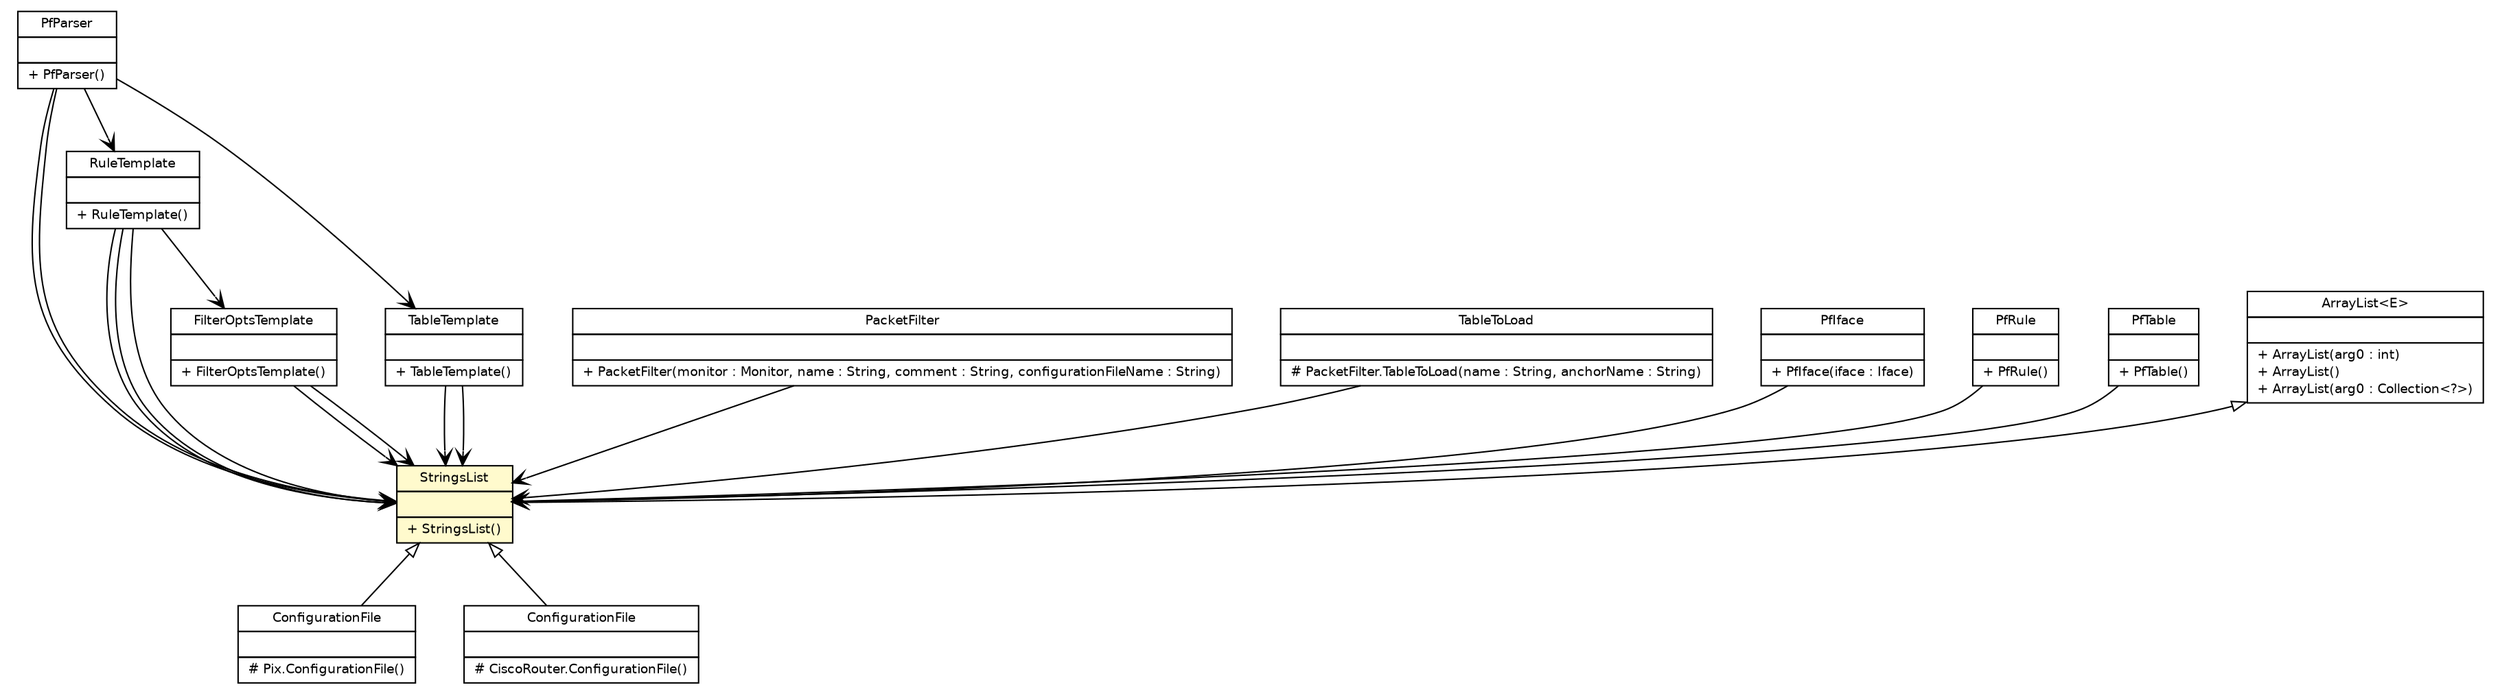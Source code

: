 #!/usr/local/bin/dot
#
# Class diagram 
# Generated by UmlGraph version 4.6 (http://www.spinellis.gr/sw/umlgraph)
#

digraph G {
	edge [fontname="Helvetica",fontsize=10,labelfontname="Helvetica",labelfontsize=10];
	node [fontname="Helvetica",fontsize=10,shape=plaintext];
	// fr.univrennes1.cri.jtacl.lib.misc.StringsList
	c4413 [label=<<table border="0" cellborder="1" cellspacing="0" cellpadding="2" port="p" bgcolor="lemonChiffon" href="./StringsList.html">
		<tr><td><table border="0" cellspacing="0" cellpadding="1">
			<tr><td> StringsList </td></tr>
		</table></td></tr>
		<tr><td><table border="0" cellspacing="0" cellpadding="1">
			<tr><td align="left">  </td></tr>
		</table></td></tr>
		<tr><td><table border="0" cellspacing="0" cellpadding="1">
			<tr><td align="left"> + StringsList() </td></tr>
		</table></td></tr>
		</table>>, fontname="Helvetica", fontcolor="black", fontsize=9.0];
	// fr.univrennes1.cri.jtacl.equipments.cisco.pix.Pix.ConfigurationFile
	c4466 [label=<<table border="0" cellborder="1" cellspacing="0" cellpadding="2" port="p" href="../../equipments/cisco/pix/Pix.ConfigurationFile.html">
		<tr><td><table border="0" cellspacing="0" cellpadding="1">
			<tr><td> ConfigurationFile </td></tr>
		</table></td></tr>
		<tr><td><table border="0" cellspacing="0" cellpadding="1">
			<tr><td align="left">  </td></tr>
		</table></td></tr>
		<tr><td><table border="0" cellspacing="0" cellpadding="1">
			<tr><td align="left"> # Pix.ConfigurationFile() </td></tr>
		</table></td></tr>
		</table>>, fontname="Helvetica", fontcolor="black", fontsize=9.0];
	// fr.univrennes1.cri.jtacl.equipments.cisco.router.CiscoRouter.ConfigurationFile
	c4478 [label=<<table border="0" cellborder="1" cellspacing="0" cellpadding="2" port="p" href="../../equipments/cisco/router/CiscoRouter.ConfigurationFile.html">
		<tr><td><table border="0" cellspacing="0" cellpadding="1">
			<tr><td> ConfigurationFile </td></tr>
		</table></td></tr>
		<tr><td><table border="0" cellspacing="0" cellpadding="1">
			<tr><td align="left">  </td></tr>
		</table></td></tr>
		<tr><td><table border="0" cellspacing="0" cellpadding="1">
			<tr><td align="left"> # CiscoRouter.ConfigurationFile() </td></tr>
		</table></td></tr>
		</table>>, fontname="Helvetica", fontcolor="black", fontsize=9.0];
	// fr.univrennes1.cri.jtacl.equipments.openbsd.PfParser
	c4487 [label=<<table border="0" cellborder="1" cellspacing="0" cellpadding="2" port="p" href="../../equipments/openbsd/PfParser.html">
		<tr><td><table border="0" cellspacing="0" cellpadding="1">
			<tr><td> PfParser </td></tr>
		</table></td></tr>
		<tr><td><table border="0" cellspacing="0" cellpadding="1">
			<tr><td align="left">  </td></tr>
		</table></td></tr>
		<tr><td><table border="0" cellspacing="0" cellpadding="1">
			<tr><td align="left"> + PfParser() </td></tr>
		</table></td></tr>
		</table>>, fontname="Helvetica", fontcolor="black", fontsize=9.0];
	// fr.univrennes1.cri.jtacl.equipments.openbsd.PacketFilter
	c4492 [label=<<table border="0" cellborder="1" cellspacing="0" cellpadding="2" port="p" href="../../equipments/openbsd/PacketFilter.html">
		<tr><td><table border="0" cellspacing="0" cellpadding="1">
			<tr><td> PacketFilter </td></tr>
		</table></td></tr>
		<tr><td><table border="0" cellspacing="0" cellpadding="1">
			<tr><td align="left">  </td></tr>
		</table></td></tr>
		<tr><td><table border="0" cellspacing="0" cellpadding="1">
			<tr><td align="left"> + PacketFilter(monitor : Monitor, name : String, comment : String, configurationFileName : String) </td></tr>
		</table></td></tr>
		</table>>, fontname="Helvetica", fontcolor="black", fontsize=9.0];
	// fr.univrennes1.cri.jtacl.equipments.openbsd.PacketFilter.TableToLoad
	c4495 [label=<<table border="0" cellborder="1" cellspacing="0" cellpadding="2" port="p" href="../../equipments/openbsd/PacketFilter.TableToLoad.html">
		<tr><td><table border="0" cellspacing="0" cellpadding="1">
			<tr><td> TableToLoad </td></tr>
		</table></td></tr>
		<tr><td><table border="0" cellspacing="0" cellpadding="1">
			<tr><td align="left">  </td></tr>
		</table></td></tr>
		<tr><td><table border="0" cellspacing="0" cellpadding="1">
			<tr><td align="left"> # PacketFilter.TableToLoad(name : String, anchorName : String) </td></tr>
		</table></td></tr>
		</table>>, fontname="Helvetica", fontcolor="black", fontsize=9.0];
	// fr.univrennes1.cri.jtacl.equipments.openbsd.PfIface
	c4498 [label=<<table border="0" cellborder="1" cellspacing="0" cellpadding="2" port="p" href="../../equipments/openbsd/PfIface.html">
		<tr><td><table border="0" cellspacing="0" cellpadding="1">
			<tr><td> PfIface </td></tr>
		</table></td></tr>
		<tr><td><table border="0" cellspacing="0" cellpadding="1">
			<tr><td align="left">  </td></tr>
		</table></td></tr>
		<tr><td><table border="0" cellspacing="0" cellpadding="1">
			<tr><td align="left"> + PfIface(iface : Iface) </td></tr>
		</table></td></tr>
		</table>>, fontname="Helvetica", fontcolor="black", fontsize=9.0];
	// fr.univrennes1.cri.jtacl.equipments.openbsd.FilterOptsTemplate
	c4502 [label=<<table border="0" cellborder="1" cellspacing="0" cellpadding="2" port="p" href="../../equipments/openbsd/FilterOptsTemplate.html">
		<tr><td><table border="0" cellspacing="0" cellpadding="1">
			<tr><td> FilterOptsTemplate </td></tr>
		</table></td></tr>
		<tr><td><table border="0" cellspacing="0" cellpadding="1">
			<tr><td align="left">  </td></tr>
		</table></td></tr>
		<tr><td><table border="0" cellspacing="0" cellpadding="1">
			<tr><td align="left"> + FilterOptsTemplate() </td></tr>
		</table></td></tr>
		</table>>, fontname="Helvetica", fontcolor="black", fontsize=9.0];
	// fr.univrennes1.cri.jtacl.equipments.openbsd.RuleTemplate
	c4504 [label=<<table border="0" cellborder="1" cellspacing="0" cellpadding="2" port="p" href="../../equipments/openbsd/RuleTemplate.html">
		<tr><td><table border="0" cellspacing="0" cellpadding="1">
			<tr><td> RuleTemplate </td></tr>
		</table></td></tr>
		<tr><td><table border="0" cellspacing="0" cellpadding="1">
			<tr><td align="left">  </td></tr>
		</table></td></tr>
		<tr><td><table border="0" cellspacing="0" cellpadding="1">
			<tr><td align="left"> + RuleTemplate() </td></tr>
		</table></td></tr>
		</table>>, fontname="Helvetica", fontcolor="black", fontsize=9.0];
	// fr.univrennes1.cri.jtacl.equipments.openbsd.PfRule
	c4510 [label=<<table border="0" cellborder="1" cellspacing="0" cellpadding="2" port="p" href="../../equipments/openbsd/PfRule.html">
		<tr><td><table border="0" cellspacing="0" cellpadding="1">
			<tr><td> PfRule </td></tr>
		</table></td></tr>
		<tr><td><table border="0" cellspacing="0" cellpadding="1">
			<tr><td align="left">  </td></tr>
		</table></td></tr>
		<tr><td><table border="0" cellspacing="0" cellpadding="1">
			<tr><td align="left"> + PfRule() </td></tr>
		</table></td></tr>
		</table>>, fontname="Helvetica", fontcolor="black", fontsize=9.0];
	// fr.univrennes1.cri.jtacl.equipments.openbsd.TableTemplate
	c4513 [label=<<table border="0" cellborder="1" cellspacing="0" cellpadding="2" port="p" href="../../equipments/openbsd/TableTemplate.html">
		<tr><td><table border="0" cellspacing="0" cellpadding="1">
			<tr><td> TableTemplate </td></tr>
		</table></td></tr>
		<tr><td><table border="0" cellspacing="0" cellpadding="1">
			<tr><td align="left">  </td></tr>
		</table></td></tr>
		<tr><td><table border="0" cellspacing="0" cellpadding="1">
			<tr><td align="left"> + TableTemplate() </td></tr>
		</table></td></tr>
		</table>>, fontname="Helvetica", fontcolor="black", fontsize=9.0];
	// fr.univrennes1.cri.jtacl.equipments.openbsd.PfTable
	c4518 [label=<<table border="0" cellborder="1" cellspacing="0" cellpadding="2" port="p" href="../../equipments/openbsd/PfTable.html">
		<tr><td><table border="0" cellspacing="0" cellpadding="1">
			<tr><td> PfTable </td></tr>
		</table></td></tr>
		<tr><td><table border="0" cellspacing="0" cellpadding="1">
			<tr><td align="left">  </td></tr>
		</table></td></tr>
		<tr><td><table border="0" cellspacing="0" cellpadding="1">
			<tr><td align="left"> + PfTable() </td></tr>
		</table></td></tr>
		</table>>, fontname="Helvetica", fontcolor="black", fontsize=9.0];
	//fr.univrennes1.cri.jtacl.lib.misc.StringsList extends java.util.ArrayList<java.lang.String>
	c4526:p -> c4413:p [dir=back,arrowtail=empty];
	//fr.univrennes1.cri.jtacl.equipments.cisco.pix.Pix.ConfigurationFile extends fr.univrennes1.cri.jtacl.lib.misc.StringsList
	c4413:p -> c4466:p [dir=back,arrowtail=empty];
	//fr.univrennes1.cri.jtacl.equipments.cisco.router.CiscoRouter.ConfigurationFile extends fr.univrennes1.cri.jtacl.lib.misc.StringsList
	c4413:p -> c4478:p [dir=back,arrowtail=empty];
	// fr.univrennes1.cri.jtacl.equipments.openbsd.PfParser NAVASSOC fr.univrennes1.cri.jtacl.lib.misc.StringsList
	c4487:p -> c4413:p [taillabel="", label="", headlabel="", fontname="Helvetica", fontcolor="black", fontsize=10.0, color="black", arrowhead=open];
	// fr.univrennes1.cri.jtacl.equipments.openbsd.PfParser NAVASSOC fr.univrennes1.cri.jtacl.lib.misc.StringsList
	c4487:p -> c4413:p [taillabel="", label="", headlabel="", fontname="Helvetica", fontcolor="black", fontsize=10.0, color="black", arrowhead=open];
	// fr.univrennes1.cri.jtacl.equipments.openbsd.PfParser NAVASSOC fr.univrennes1.cri.jtacl.equipments.openbsd.RuleTemplate
	c4487:p -> c4504:p [taillabel="", label="", headlabel="", fontname="Helvetica", fontcolor="black", fontsize=10.0, color="black", arrowhead=open];
	// fr.univrennes1.cri.jtacl.equipments.openbsd.PfParser NAVASSOC fr.univrennes1.cri.jtacl.equipments.openbsd.TableTemplate
	c4487:p -> c4513:p [taillabel="", label="", headlabel="", fontname="Helvetica", fontcolor="black", fontsize=10.0, color="black", arrowhead=open];
	// fr.univrennes1.cri.jtacl.equipments.openbsd.PacketFilter NAVASSOC fr.univrennes1.cri.jtacl.lib.misc.StringsList
	c4492:p -> c4413:p [taillabel="", label="", headlabel="", fontname="Helvetica", fontcolor="black", fontsize=10.0, color="black", arrowhead=open];
	// fr.univrennes1.cri.jtacl.equipments.openbsd.PacketFilter.TableToLoad NAVASSOC fr.univrennes1.cri.jtacl.lib.misc.StringsList
	c4495:p -> c4413:p [taillabel="", label="", headlabel="", fontname="Helvetica", fontcolor="black", fontsize=10.0, color="black", arrowhead=open];
	// fr.univrennes1.cri.jtacl.equipments.openbsd.PfIface NAVASSOC fr.univrennes1.cri.jtacl.lib.misc.StringsList
	c4498:p -> c4413:p [taillabel="", label="", headlabel="", fontname="Helvetica", fontcolor="black", fontsize=10.0, color="black", arrowhead=open];
	// fr.univrennes1.cri.jtacl.equipments.openbsd.FilterOptsTemplate NAVASSOC fr.univrennes1.cri.jtacl.lib.misc.StringsList
	c4502:p -> c4413:p [taillabel="", label="", headlabel="", fontname="Helvetica", fontcolor="black", fontsize=10.0, color="black", arrowhead=open];
	// fr.univrennes1.cri.jtacl.equipments.openbsd.FilterOptsTemplate NAVASSOC fr.univrennes1.cri.jtacl.lib.misc.StringsList
	c4502:p -> c4413:p [taillabel="", label="", headlabel="", fontname="Helvetica", fontcolor="black", fontsize=10.0, color="black", arrowhead=open];
	// fr.univrennes1.cri.jtacl.equipments.openbsd.RuleTemplate NAVASSOC fr.univrennes1.cri.jtacl.lib.misc.StringsList
	c4504:p -> c4413:p [taillabel="", label="", headlabel="", fontname="Helvetica", fontcolor="black", fontsize=10.0, color="black", arrowhead=open];
	// fr.univrennes1.cri.jtacl.equipments.openbsd.RuleTemplate NAVASSOC fr.univrennes1.cri.jtacl.lib.misc.StringsList
	c4504:p -> c4413:p [taillabel="", label="", headlabel="", fontname="Helvetica", fontcolor="black", fontsize=10.0, color="black", arrowhead=open];
	// fr.univrennes1.cri.jtacl.equipments.openbsd.RuleTemplate NAVASSOC fr.univrennes1.cri.jtacl.lib.misc.StringsList
	c4504:p -> c4413:p [taillabel="", label="", headlabel="", fontname="Helvetica", fontcolor="black", fontsize=10.0, color="black", arrowhead=open];
	// fr.univrennes1.cri.jtacl.equipments.openbsd.RuleTemplate NAVASSOC fr.univrennes1.cri.jtacl.equipments.openbsd.FilterOptsTemplate
	c4504:p -> c4502:p [taillabel="", label="", headlabel="", fontname="Helvetica", fontcolor="black", fontsize=10.0, color="black", arrowhead=open];
	// fr.univrennes1.cri.jtacl.equipments.openbsd.PfRule NAVASSOC fr.univrennes1.cri.jtacl.lib.misc.StringsList
	c4510:p -> c4413:p [taillabel="", label="", headlabel="", fontname="Helvetica", fontcolor="black", fontsize=10.0, color="black", arrowhead=open];
	// fr.univrennes1.cri.jtacl.equipments.openbsd.TableTemplate NAVASSOC fr.univrennes1.cri.jtacl.lib.misc.StringsList
	c4513:p -> c4413:p [taillabel="", label="", headlabel="", fontname="Helvetica", fontcolor="black", fontsize=10.0, color="black", arrowhead=open];
	// fr.univrennes1.cri.jtacl.equipments.openbsd.TableTemplate NAVASSOC fr.univrennes1.cri.jtacl.lib.misc.StringsList
	c4513:p -> c4413:p [taillabel="", label="", headlabel="", fontname="Helvetica", fontcolor="black", fontsize=10.0, color="black", arrowhead=open];
	// fr.univrennes1.cri.jtacl.equipments.openbsd.PfTable NAVASSOC fr.univrennes1.cri.jtacl.lib.misc.StringsList
	c4518:p -> c4413:p [taillabel="", label="", headlabel="", fontname="Helvetica", fontcolor="black", fontsize=10.0, color="black", arrowhead=open];
	// java.util.ArrayList<E>
	c4526 [label=<<table border="0" cellborder="1" cellspacing="0" cellpadding="2" port="p" href="http://java.sun.com/j2se/1.4.2/docs/api/java/util/ArrayList.html">
		<tr><td><table border="0" cellspacing="0" cellpadding="1">
			<tr><td> ArrayList&lt;E&gt; </td></tr>
		</table></td></tr>
		<tr><td><table border="0" cellspacing="0" cellpadding="1">
			<tr><td align="left">  </td></tr>
		</table></td></tr>
		<tr><td><table border="0" cellspacing="0" cellpadding="1">
			<tr><td align="left"> + ArrayList(arg0 : int) </td></tr>
			<tr><td align="left"> + ArrayList() </td></tr>
			<tr><td align="left"> + ArrayList(arg0 : Collection&lt;?&gt;) </td></tr>
		</table></td></tr>
		</table>>, fontname="Helvetica", fontcolor="black", fontsize=9.0];
}

